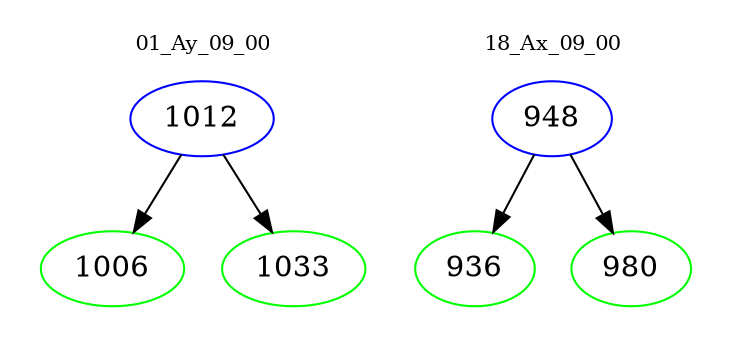 digraph{
subgraph cluster_0 {
color = white
label = "01_Ay_09_00";
fontsize=10;
T0_1012 [label="1012", color="blue"]
T0_1012 -> T0_1006 [color="black"]
T0_1006 [label="1006", color="green"]
T0_1012 -> T0_1033 [color="black"]
T0_1033 [label="1033", color="green"]
}
subgraph cluster_1 {
color = white
label = "18_Ax_09_00";
fontsize=10;
T1_948 [label="948", color="blue"]
T1_948 -> T1_936 [color="black"]
T1_936 [label="936", color="green"]
T1_948 -> T1_980 [color="black"]
T1_980 [label="980", color="green"]
}
}
